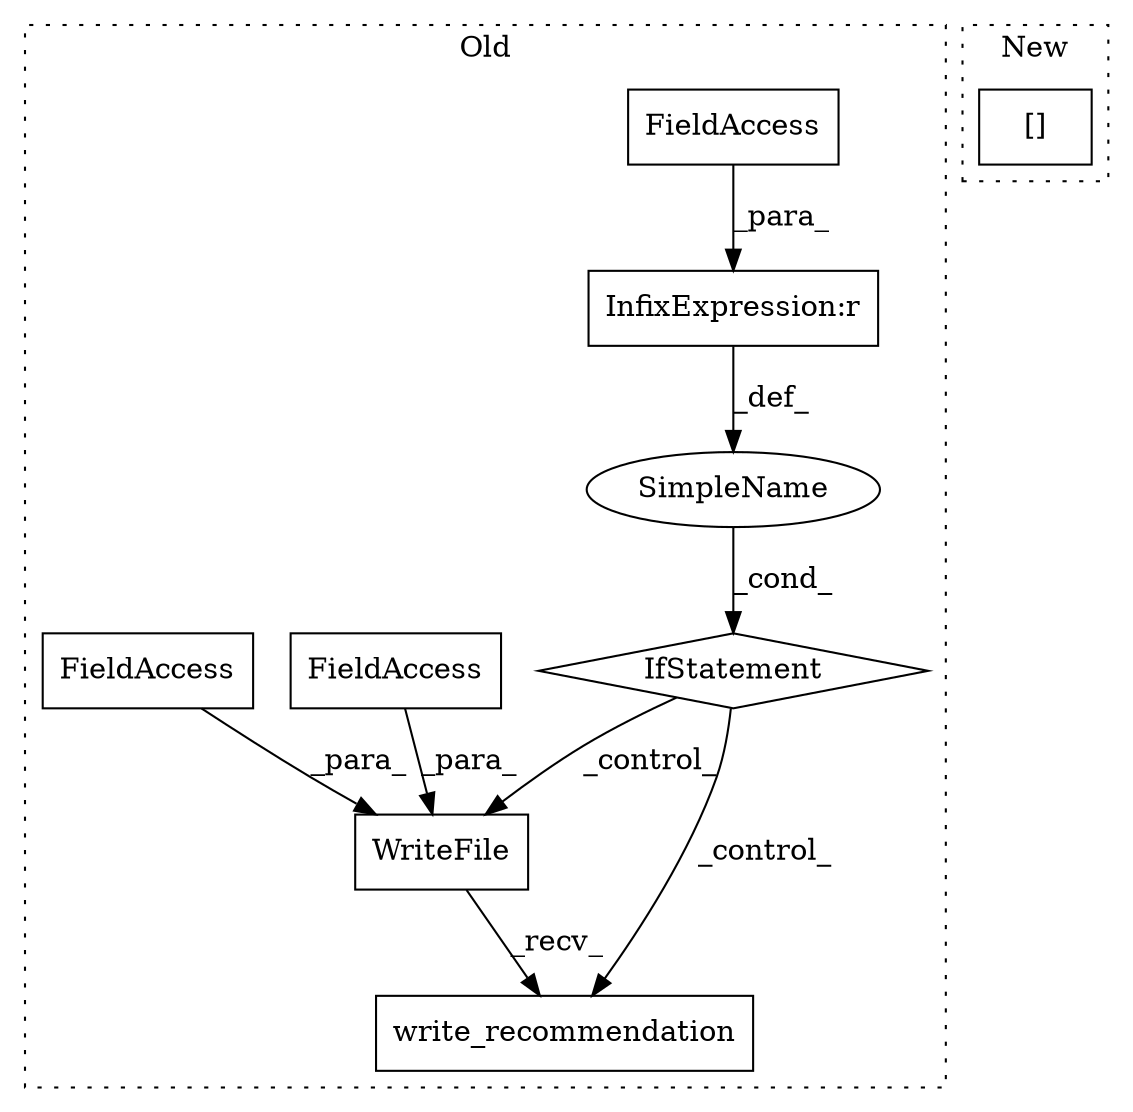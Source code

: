 digraph G {
subgraph cluster0 {
1 [label="WriteFile" a="32" s="1648,1688" l="10,1" shape="box"];
3 [label="write_recommendation" a="32" s="1690" l="22" shape="box"];
4 [label="SimpleName" a="42" s="" l="" shape="ellipse"];
5 [label="FieldAccess" a="22" s="1658" l="17" shape="box"];
6 [label="IfStatement" a="25" s="1609,1638" l="4,2" shape="diamond"];
7 [label="InfixExpression:r" a="27" s="1630" l="4" shape="box"];
8 [label="FieldAccess" a="22" s="1613" l="17" shape="box"];
9 [label="FieldAccess" a="22" s="1676" l="12" shape="box"];
label = "Old";
style="dotted";
}
subgraph cluster1 {
2 [label="[]" a="2" s="1242,1281" l="35,1" shape="box"];
label = "New";
style="dotted";
}
1 -> 3 [label="_recv_"];
4 -> 6 [label="_cond_"];
5 -> 1 [label="_para_"];
6 -> 3 [label="_control_"];
6 -> 1 [label="_control_"];
7 -> 4 [label="_def_"];
8 -> 7 [label="_para_"];
9 -> 1 [label="_para_"];
}